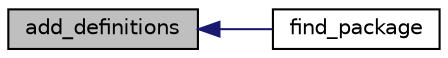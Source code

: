 digraph "add_definitions"
{
  edge [fontname="Helvetica",fontsize="10",labelfontname="Helvetica",labelfontsize="10"];
  node [fontname="Helvetica",fontsize="10",shape=record];
  rankdir="LR";
  Node1 [label="add_definitions",height=0.2,width=0.4,color="black", fillcolor="grey75", style="filled", fontcolor="black"];
  Node1 -> Node2 [dir="back",color="midnightblue",fontsize="10",style="solid",fontname="Helvetica"];
  Node2 [label="find_package",height=0.2,width=0.4,color="black", fillcolor="white", style="filled",URL="$plugins_2pcl_2CMakeLists_8txt.html#aeb94e26e191424877b600ea56cb1988a"];
}
